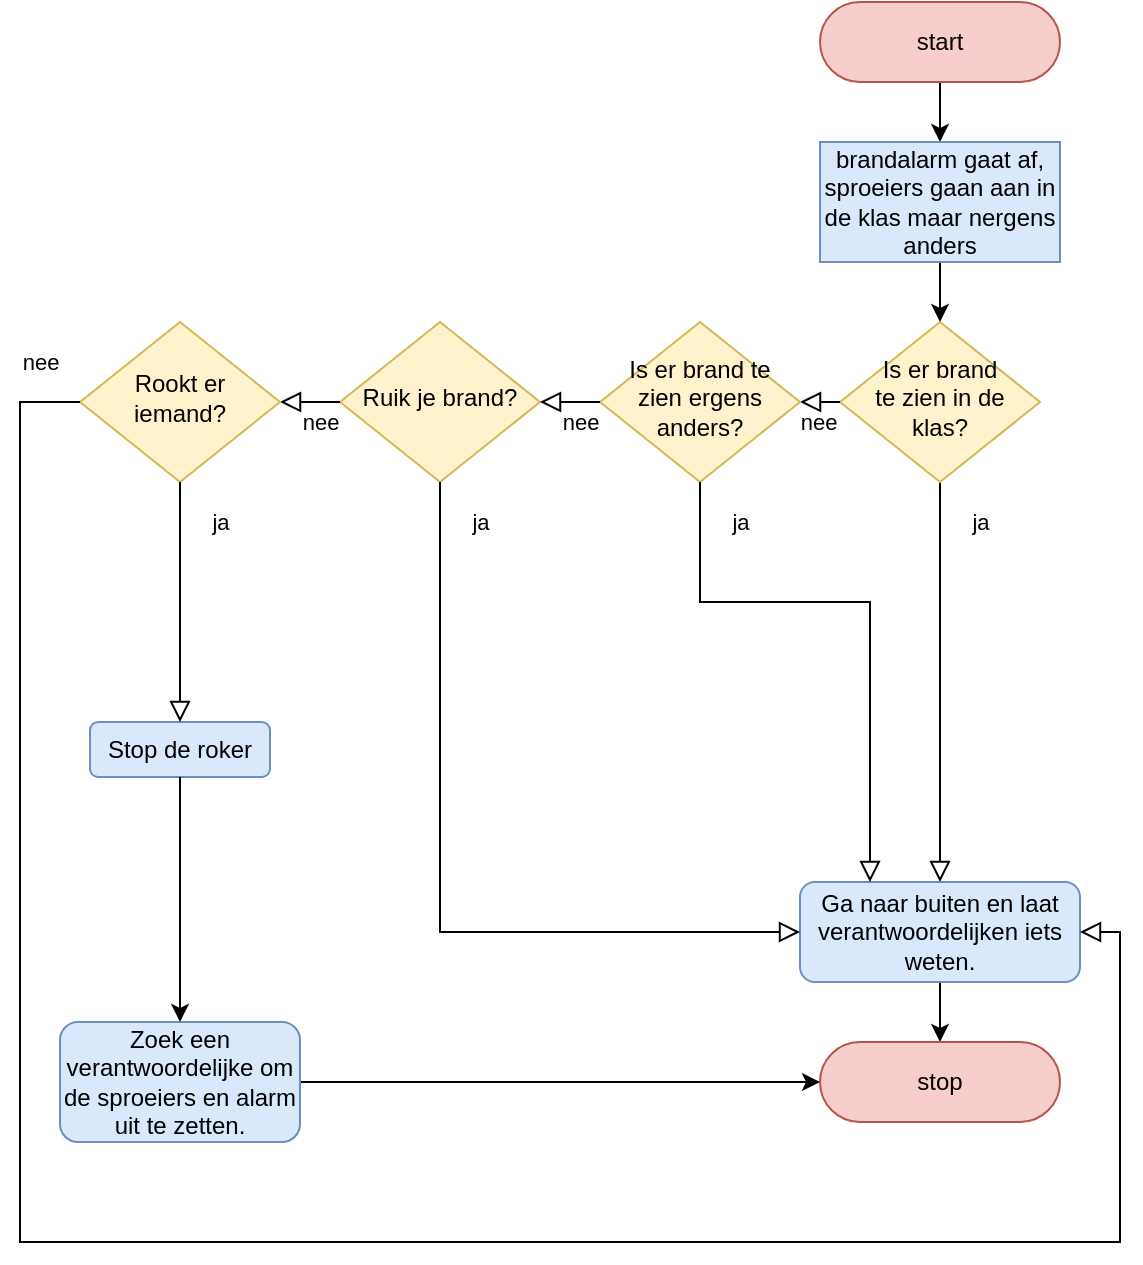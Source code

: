 <mxfile version="20.8.13" type="device"><diagram id="C5RBs43oDa-KdzZeNtuy" name="Page-1"><mxGraphModel dx="1180" dy="638" grid="1" gridSize="10" guides="1" tooltips="1" connect="1" arrows="1" fold="1" page="1" pageScale="1" pageWidth="827" pageHeight="1169" math="0" shadow="0"><root><mxCell id="WIyWlLk6GJQsqaUBKTNV-0"/><mxCell id="WIyWlLk6GJQsqaUBKTNV-1" parent="WIyWlLk6GJQsqaUBKTNV-0"/><mxCell id="MZdCU6zV-xFIodg6AiEc-22" value="" style="edgeStyle=orthogonalEdgeStyle;rounded=0;orthogonalLoop=1;jettySize=auto;html=1;" edge="1" parent="WIyWlLk6GJQsqaUBKTNV-1" source="WIyWlLk6GJQsqaUBKTNV-3" target="WIyWlLk6GJQsqaUBKTNV-7"><mxGeometry relative="1" as="geometry"/></mxCell><mxCell id="WIyWlLk6GJQsqaUBKTNV-3" value="start" style="rounded=1;whiteSpace=wrap;html=1;fontSize=12;glass=0;strokeWidth=1;shadow=0;arcSize=50;fillColor=#f8cecc;strokeColor=#b85450;" parent="WIyWlLk6GJQsqaUBKTNV-1" vertex="1"><mxGeometry x="570" y="20" width="120" height="40" as="geometry"/></mxCell><mxCell id="WIyWlLk6GJQsqaUBKTNV-4" value="ja" style="rounded=0;html=1;jettySize=auto;orthogonalLoop=1;fontSize=11;endArrow=block;endFill=0;endSize=8;strokeWidth=1;shadow=0;labelBackgroundColor=none;edgeStyle=orthogonalEdgeStyle;entryX=0.5;entryY=0;entryDx=0;entryDy=0;" parent="WIyWlLk6GJQsqaUBKTNV-1" source="WIyWlLk6GJQsqaUBKTNV-6" target="MZdCU6zV-xFIodg6AiEc-2" edge="1"><mxGeometry x="-0.8" y="20" relative="1" as="geometry"><mxPoint as="offset"/><mxPoint x="500" y="220" as="targetPoint"/></mxGeometry></mxCell><mxCell id="WIyWlLk6GJQsqaUBKTNV-6" value="Is er brand&lt;br&gt;te zien in de klas?" style="rhombus;whiteSpace=wrap;html=1;shadow=0;fontFamily=Helvetica;fontSize=12;align=center;strokeWidth=1;spacing=6;spacingTop=-4;fillColor=#fff2cc;strokeColor=#d6b656;" parent="WIyWlLk6GJQsqaUBKTNV-1" vertex="1"><mxGeometry x="580" y="180" width="100" height="80" as="geometry"/></mxCell><mxCell id="MZdCU6zV-xFIodg6AiEc-0" value="" style="edgeStyle=orthogonalEdgeStyle;rounded=0;orthogonalLoop=1;jettySize=auto;html=1;" edge="1" parent="WIyWlLk6GJQsqaUBKTNV-1" source="WIyWlLk6GJQsqaUBKTNV-7" target="WIyWlLk6GJQsqaUBKTNV-6"><mxGeometry relative="1" as="geometry"/></mxCell><mxCell id="WIyWlLk6GJQsqaUBKTNV-7" value="brandalarm gaat af, sproeiers gaan aan in de klas maar nergens anders" style="rounded=1;whiteSpace=wrap;html=1;fontSize=12;glass=0;strokeWidth=1;shadow=0;arcSize=0;fillColor=#dae8fc;strokeColor=#6c8ebf;" parent="WIyWlLk6GJQsqaUBKTNV-1" vertex="1"><mxGeometry x="570" y="90" width="120" height="60" as="geometry"/></mxCell><mxCell id="WIyWlLk6GJQsqaUBKTNV-8" value="nee" style="rounded=0;html=1;jettySize=auto;orthogonalLoop=1;fontSize=11;endArrow=block;endFill=0;endSize=8;strokeWidth=1;shadow=0;labelBackgroundColor=none;edgeStyle=orthogonalEdgeStyle;exitX=0;exitY=0.5;exitDx=0;exitDy=0;entryX=1;entryY=0.5;entryDx=0;entryDy=0;" parent="WIyWlLk6GJQsqaUBKTNV-1" source="WIyWlLk6GJQsqaUBKTNV-6" target="MZdCU6zV-xFIodg6AiEc-18" edge="1"><mxGeometry x="0.143" y="10" relative="1" as="geometry"><mxPoint as="offset"/><mxPoint x="450" y="260" as="sourcePoint"/><mxPoint x="510" y="220" as="targetPoint"/></mxGeometry></mxCell><mxCell id="MZdCU6zV-xFIodg6AiEc-6" value="" style="edgeStyle=orthogonalEdgeStyle;rounded=0;orthogonalLoop=1;jettySize=auto;html=1;" edge="1" parent="WIyWlLk6GJQsqaUBKTNV-1" source="MZdCU6zV-xFIodg6AiEc-2" target="MZdCU6zV-xFIodg6AiEc-5"><mxGeometry relative="1" as="geometry"/></mxCell><mxCell id="MZdCU6zV-xFIodg6AiEc-2" value="Ga naar buiten en laat verantwoordelijken iets weten." style="rounded=1;whiteSpace=wrap;html=1;fontSize=12;glass=0;strokeWidth=1;shadow=0;fillColor=#dae8fc;strokeColor=#6c8ebf;" vertex="1" parent="WIyWlLk6GJQsqaUBKTNV-1"><mxGeometry x="560" y="460" width="140" height="50" as="geometry"/></mxCell><mxCell id="MZdCU6zV-xFIodg6AiEc-3" value="Ruik je brand?" style="rhombus;whiteSpace=wrap;html=1;shadow=0;fontFamily=Helvetica;fontSize=12;align=center;strokeWidth=1;spacing=6;spacingTop=-4;fillColor=#fff2cc;strokeColor=#d6b656;" vertex="1" parent="WIyWlLk6GJQsqaUBKTNV-1"><mxGeometry x="330" y="180" width="100" height="80" as="geometry"/></mxCell><mxCell id="MZdCU6zV-xFIodg6AiEc-4" value="ja" style="rounded=0;html=1;jettySize=auto;orthogonalLoop=1;fontSize=11;endArrow=block;endFill=0;endSize=8;strokeWidth=1;shadow=0;labelBackgroundColor=none;edgeStyle=orthogonalEdgeStyle;exitX=0.5;exitY=1;exitDx=0;exitDy=0;entryX=0;entryY=0.5;entryDx=0;entryDy=0;" edge="1" parent="WIyWlLk6GJQsqaUBKTNV-1" source="MZdCU6zV-xFIodg6AiEc-3" target="MZdCU6zV-xFIodg6AiEc-2"><mxGeometry x="-0.901" y="20" relative="1" as="geometry"><mxPoint as="offset"/><mxPoint x="590" y="230" as="sourcePoint"/><mxPoint x="450" y="410" as="targetPoint"/><Array as="points"><mxPoint x="380" y="485"/></Array></mxGeometry></mxCell><mxCell id="MZdCU6zV-xFIodg6AiEc-5" value="stop" style="whiteSpace=wrap;html=1;rounded=1;glass=0;strokeWidth=1;shadow=0;arcSize=50;fillColor=#f8cecc;strokeColor=#b85450;" vertex="1" parent="WIyWlLk6GJQsqaUBKTNV-1"><mxGeometry x="570" y="540" width="120" height="40" as="geometry"/></mxCell><mxCell id="MZdCU6zV-xFIodg6AiEc-7" value="nee" style="rounded=0;html=1;jettySize=auto;orthogonalLoop=1;fontSize=11;endArrow=block;endFill=0;endSize=8;strokeWidth=1;shadow=0;labelBackgroundColor=none;edgeStyle=orthogonalEdgeStyle;entryX=1;entryY=0.5;entryDx=0;entryDy=0;" edge="1" parent="WIyWlLk6GJQsqaUBKTNV-1" source="MZdCU6zV-xFIodg6AiEc-3" target="MZdCU6zV-xFIodg6AiEc-9"><mxGeometry x="-0.6" y="10" relative="1" as="geometry"><mxPoint as="offset"/><mxPoint x="520" y="240" as="sourcePoint"/><mxPoint x="300" y="220" as="targetPoint"/></mxGeometry></mxCell><mxCell id="MZdCU6zV-xFIodg6AiEc-9" value="Rookt er iemand?" style="rhombus;whiteSpace=wrap;html=1;shadow=0;fontFamily=Helvetica;fontSize=12;align=center;strokeWidth=1;spacing=6;spacingTop=-4;fillColor=#fff2cc;strokeColor=#d6b656;" vertex="1" parent="WIyWlLk6GJQsqaUBKTNV-1"><mxGeometry x="200" y="180" width="100" height="80" as="geometry"/></mxCell><mxCell id="MZdCU6zV-xFIodg6AiEc-14" value="" style="edgeStyle=orthogonalEdgeStyle;rounded=0;orthogonalLoop=1;jettySize=auto;html=1;entryX=0;entryY=0.5;entryDx=0;entryDy=0;exitX=1;exitY=0.5;exitDx=0;exitDy=0;startArrow=none;" edge="1" parent="WIyWlLk6GJQsqaUBKTNV-1" source="MZdCU6zV-xFIodg6AiEc-23" target="MZdCU6zV-xFIodg6AiEc-5"><mxGeometry relative="1" as="geometry"><mxPoint x="450" y="560" as="targetPoint"/></mxGeometry></mxCell><mxCell id="MZdCU6zV-xFIodg6AiEc-10" value="Stop de roker" style="rounded=1;whiteSpace=wrap;html=1;fillColor=#dae8fc;strokeColor=#6c8ebf;" vertex="1" parent="WIyWlLk6GJQsqaUBKTNV-1"><mxGeometry x="205" y="380" width="90" height="27.5" as="geometry"/></mxCell><mxCell id="MZdCU6zV-xFIodg6AiEc-11" value="ja" style="rounded=0;html=1;jettySize=auto;orthogonalLoop=1;fontSize=11;endArrow=block;endFill=0;endSize=8;strokeWidth=1;shadow=0;labelBackgroundColor=none;edgeStyle=orthogonalEdgeStyle;entryX=0.5;entryY=0;entryDx=0;entryDy=0;exitX=0.5;exitY=1;exitDx=0;exitDy=0;" edge="1" parent="WIyWlLk6GJQsqaUBKTNV-1" source="MZdCU6zV-xFIodg6AiEc-9" target="MZdCU6zV-xFIodg6AiEc-10"><mxGeometry x="-0.667" y="20" relative="1" as="geometry"><mxPoint as="offset"/><mxPoint x="660" y="270" as="sourcePoint"/><mxPoint x="660" y="470" as="targetPoint"/></mxGeometry></mxCell><mxCell id="MZdCU6zV-xFIodg6AiEc-18" value="Is er brand te zien ergens anders?" style="rhombus;whiteSpace=wrap;html=1;shadow=0;fontFamily=Helvetica;fontSize=12;align=center;strokeWidth=1;spacing=6;spacingTop=-4;fillColor=#fff2cc;strokeColor=#d6b656;" vertex="1" parent="WIyWlLk6GJQsqaUBKTNV-1"><mxGeometry x="460" y="180" width="100" height="80" as="geometry"/></mxCell><mxCell id="MZdCU6zV-xFIodg6AiEc-19" value="ja" style="rounded=0;html=1;jettySize=auto;orthogonalLoop=1;fontSize=11;endArrow=block;endFill=0;endSize=8;strokeWidth=1;shadow=0;labelBackgroundColor=none;edgeStyle=orthogonalEdgeStyle;entryX=0.25;entryY=0;entryDx=0;entryDy=0;exitX=0.5;exitY=1;exitDx=0;exitDy=0;" edge="1" parent="WIyWlLk6GJQsqaUBKTNV-1" source="MZdCU6zV-xFIodg6AiEc-18" target="MZdCU6zV-xFIodg6AiEc-2"><mxGeometry x="-0.86" y="20" relative="1" as="geometry"><mxPoint as="offset"/><mxPoint x="640" y="270" as="sourcePoint"/><mxPoint x="640" y="470" as="targetPoint"/><Array as="points"><mxPoint x="510" y="320"/><mxPoint x="595" y="320"/></Array></mxGeometry></mxCell><mxCell id="MZdCU6zV-xFIodg6AiEc-21" value="nee" style="rounded=0;html=1;jettySize=auto;orthogonalLoop=1;fontSize=11;endArrow=block;endFill=0;endSize=8;strokeWidth=1;shadow=0;labelBackgroundColor=none;edgeStyle=orthogonalEdgeStyle;exitX=0;exitY=0.5;exitDx=0;exitDy=0;entryX=1;entryY=0.5;entryDx=0;entryDy=0;" edge="1" parent="WIyWlLk6GJQsqaUBKTNV-1" source="MZdCU6zV-xFIodg6AiEc-18" target="MZdCU6zV-xFIodg6AiEc-3"><mxGeometry x="-0.333" y="10" relative="1" as="geometry"><mxPoint as="offset"/><mxPoint x="590" y="230" as="sourcePoint"/><mxPoint x="570" y="230" as="targetPoint"/></mxGeometry></mxCell><mxCell id="MZdCU6zV-xFIodg6AiEc-23" value="Zoek een verantwoordelijke om de sproeiers en alarm uit te zetten." style="rounded=1;whiteSpace=wrap;html=1;fillColor=#dae8fc;strokeColor=#6c8ebf;" vertex="1" parent="WIyWlLk6GJQsqaUBKTNV-1"><mxGeometry x="190" y="530" width="120" height="60" as="geometry"/></mxCell><mxCell id="MZdCU6zV-xFIodg6AiEc-25" value="" style="endArrow=classic;html=1;rounded=0;exitX=0.5;exitY=1;exitDx=0;exitDy=0;entryX=0.5;entryY=0;entryDx=0;entryDy=0;" edge="1" parent="WIyWlLk6GJQsqaUBKTNV-1" source="MZdCU6zV-xFIodg6AiEc-10" target="MZdCU6zV-xFIodg6AiEc-23"><mxGeometry width="50" height="50" relative="1" as="geometry"><mxPoint x="230" y="500" as="sourcePoint"/><mxPoint x="280" y="450" as="targetPoint"/></mxGeometry></mxCell><mxCell id="MZdCU6zV-xFIodg6AiEc-26" value="nee" style="rounded=0;html=1;jettySize=auto;orthogonalLoop=1;fontSize=11;endArrow=block;endFill=0;endSize=8;strokeWidth=1;shadow=0;labelBackgroundColor=none;edgeStyle=orthogonalEdgeStyle;exitX=0;exitY=0.5;exitDx=0;exitDy=0;entryX=1;entryY=0.5;entryDx=0;entryDy=0;" edge="1" parent="WIyWlLk6GJQsqaUBKTNV-1" source="MZdCU6zV-xFIodg6AiEc-9" target="MZdCU6zV-xFIodg6AiEc-2"><mxGeometry x="-0.966" y="-20" relative="1" as="geometry"><mxPoint as="offset"/><mxPoint x="340" y="230" as="sourcePoint"/><mxPoint x="150" y="220" as="targetPoint"/><Array as="points"><mxPoint x="170" y="220"/><mxPoint x="170" y="640"/><mxPoint x="720" y="640"/><mxPoint x="720" y="485"/></Array></mxGeometry></mxCell></root></mxGraphModel></diagram></mxfile>